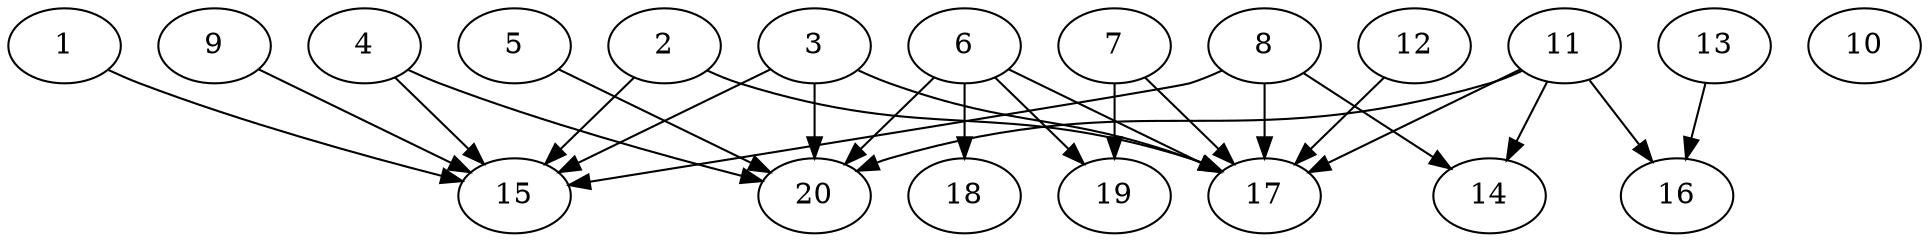 // DAG automatically generated by daggen at Wed Jul 24 21:20:53 2019
// ./daggen --dot -n 20 --ccr 0.4 --fat 0.8 --regular 0.5 --density 0.7 --mindata 5242880 --maxdata 52428800 
digraph G {
  1 [size="57387520", alpha="0.20", expect_size="22955008"] 
  1 -> 15 [size ="22955008"]
  2 [size="116515840", alpha="0.06", expect_size="46606336"] 
  2 -> 15 [size ="46606336"]
  2 -> 17 [size ="46606336"]
  3 [size="97569280", alpha="0.14", expect_size="39027712"] 
  3 -> 15 [size ="39027712"]
  3 -> 17 [size ="39027712"]
  3 -> 20 [size ="39027712"]
  4 [size="86215680", alpha="0.09", expect_size="34486272"] 
  4 -> 15 [size ="34486272"]
  4 -> 20 [size ="34486272"]
  5 [size="109619200", alpha="0.17", expect_size="43847680"] 
  5 -> 20 [size ="43847680"]
  6 [size="90675200", alpha="0.01", expect_size="36270080"] 
  6 -> 17 [size ="36270080"]
  6 -> 18 [size ="36270080"]
  6 -> 19 [size ="36270080"]
  6 -> 20 [size ="36270080"]
  7 [size="21445120", alpha="0.07", expect_size="8578048"] 
  7 -> 17 [size ="8578048"]
  7 -> 19 [size ="8578048"]
  8 [size="113771520", alpha="0.03", expect_size="45508608"] 
  8 -> 14 [size ="45508608"]
  8 -> 15 [size ="45508608"]
  8 -> 17 [size ="45508608"]
  9 [size="116167680", alpha="0.11", expect_size="46467072"] 
  9 -> 15 [size ="46467072"]
  10 [size="46359040", alpha="0.09", expect_size="18543616"] 
  11 [size="78837760", alpha="0.11", expect_size="31535104"] 
  11 -> 14 [size ="31535104"]
  11 -> 16 [size ="31535104"]
  11 -> 17 [size ="31535104"]
  11 -> 20 [size ="31535104"]
  12 [size="76605440", alpha="0.15", expect_size="30642176"] 
  12 -> 17 [size ="30642176"]
  13 [size="109767680", alpha="0.11", expect_size="43907072"] 
  13 -> 16 [size ="43907072"]
  14 [size="72317440", alpha="0.06", expect_size="28926976"] 
  15 [size="123320320", alpha="0.14", expect_size="49328128"] 
  16 [size="103201280", alpha="0.02", expect_size="41280512"] 
  17 [size="107148800", alpha="0.18", expect_size="42859520"] 
  18 [size="29882880", alpha="0.03", expect_size="11953152"] 
  19 [size="44812800", alpha="0.09", expect_size="17925120"] 
  20 [size="112076800", alpha="0.19", expect_size="44830720"] 
}
